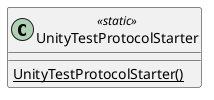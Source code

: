 @startuml
class UnityTestProtocolStarter <<static>> {
    {static} UnityTestProtocolStarter()
}
@enduml
